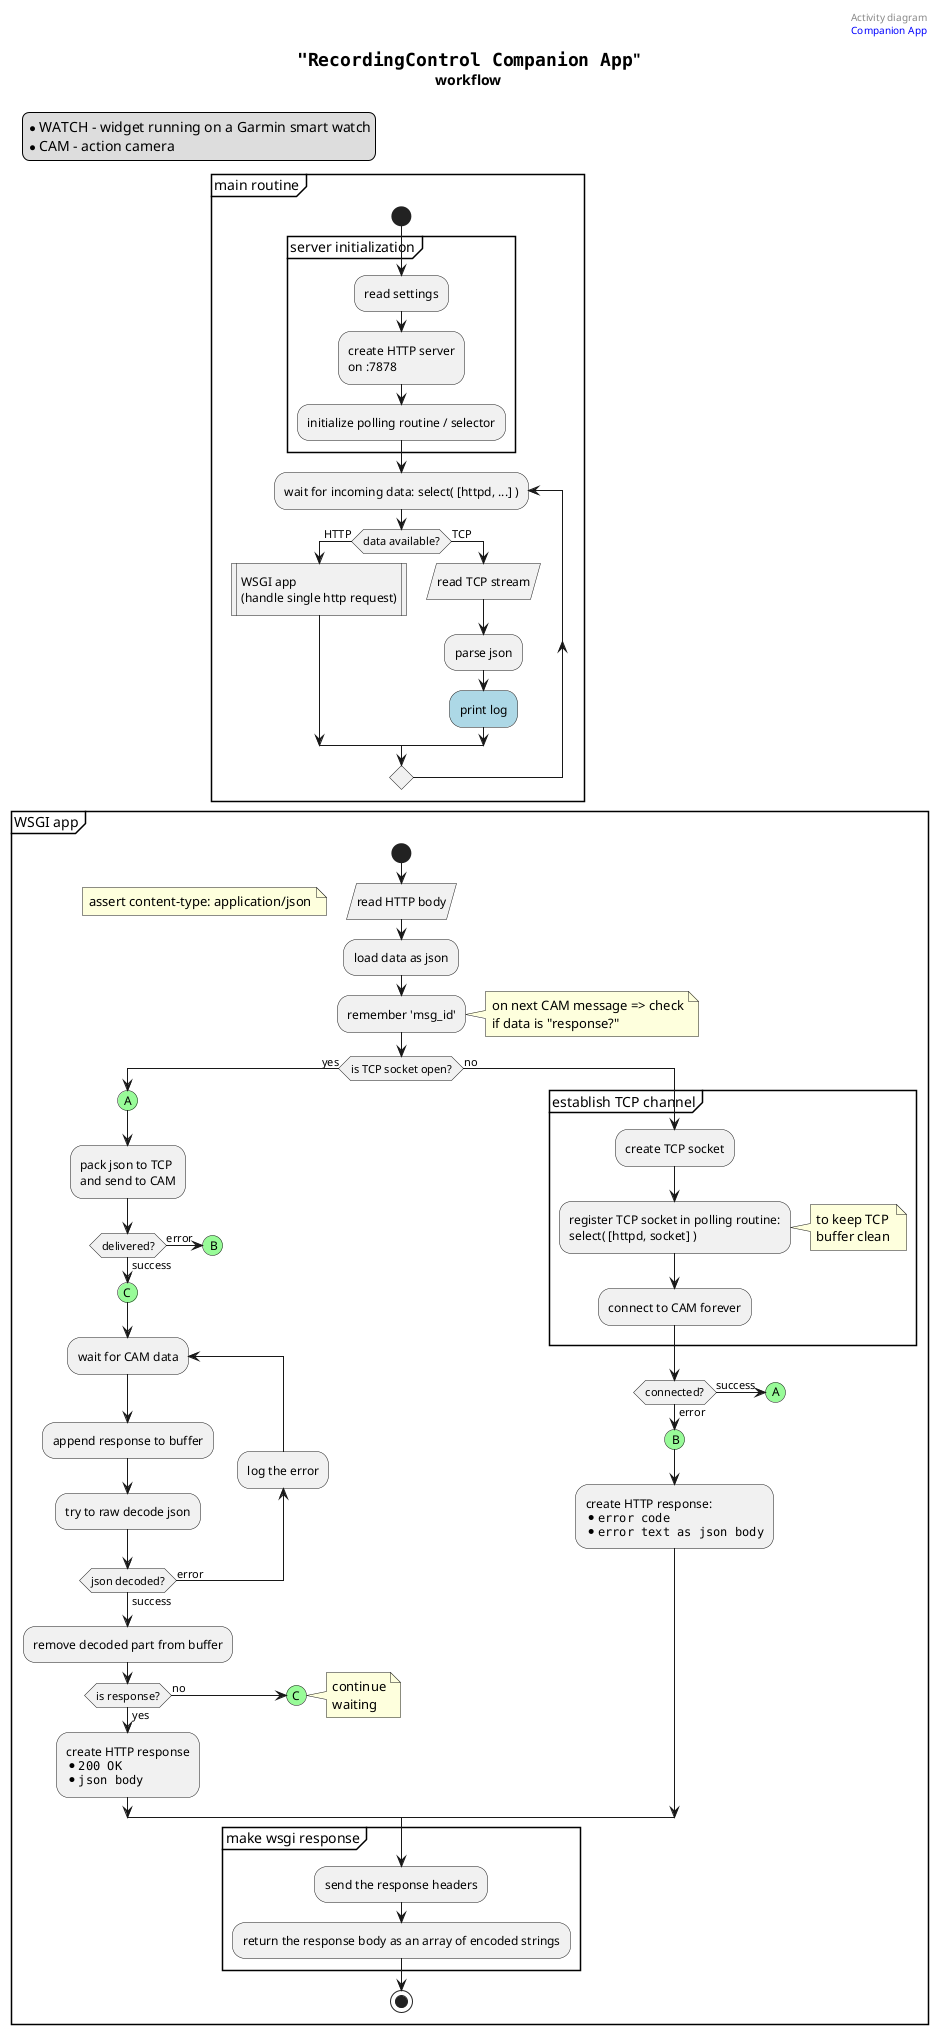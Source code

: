 @startuml
header
Activity diagram
<font color=blue>Companion App</font>
end header

title
== """RecordingControl Companion App"""
workflow
end title

' !pragma useVerticalIf on
skinparam ConditionEndStyle hline

partition "main routine" {
    start

    partition "server initialization" {
        :read settings;
        :create HTTP server
        on :7878;
        :initialize polling routine / selector;
    }

    repeat :wait for incoming data: select( [httpd, ...] );

    if (data available?) then (HTTP)
        :WSGI app
        (handle single http request)|

    else (TCP)
        :read TCP stream/
        :parse json;
        #lightblue:print log;
    endif
    ' backward: backward label;
    repeat while
    ' repeat while (condition?) is (Yes) not (No)

    detach
}

' ========================
' WSGI BEGIN
' ========================
partition "WSGI app" {
    start

    :read HTTP body/
    floating note: assert content-type: application/json

    :load data as json;
    :remember 'msg_id';
    note right
        on next CAM message => check
        if data is "response?"
    end note

    if (is TCP socket open?) then (yes)
        #palegreen:(A)
        :pack json to TCP
        and send to CAM;

        if (delivered?) then (success)

            #palegreen:(C)
            repeat :wait for CAM data;
                :append response to buffer;
                :try to raw decode json;
                backward :log the error;
            repeat while (json decoded?) is (error) not (success)

            :remove decoded part from buffer;

            if (is response?) then (yes)
                :create HTTP response
                *""200 OK""
                *""json body"";
            else (no)
                #palegreen:(C)
                note right :continue\nwaiting
            endif

        else (error)
            #palegreen:(B)
        endif

    else (no)

        partition "establish TCP channel" {
            :create TCP socket;
            :register TCP socket in polling routine:
            select( [httpd, socket] );
            note right :to keep TCP \nbuffer clean
            :connect to CAM forever;
        }

        if (connected?) then (success)
            #palegreen:(A)
        else (error)
            #palegreen:(B)
            :create HTTP response:
            *""error code""
            *""error text as json body"";
        endif

    endif

    partition "make wsgi response" {
        :send the response headers;
        :return the response body as an array of encoded strings;
    }
    stop
}
' ========================
' WSGI END
' ========================


legend top left
* WATCH - widget running on a Garmin smart watch
* CAM - action camera
end legend

@enduml
